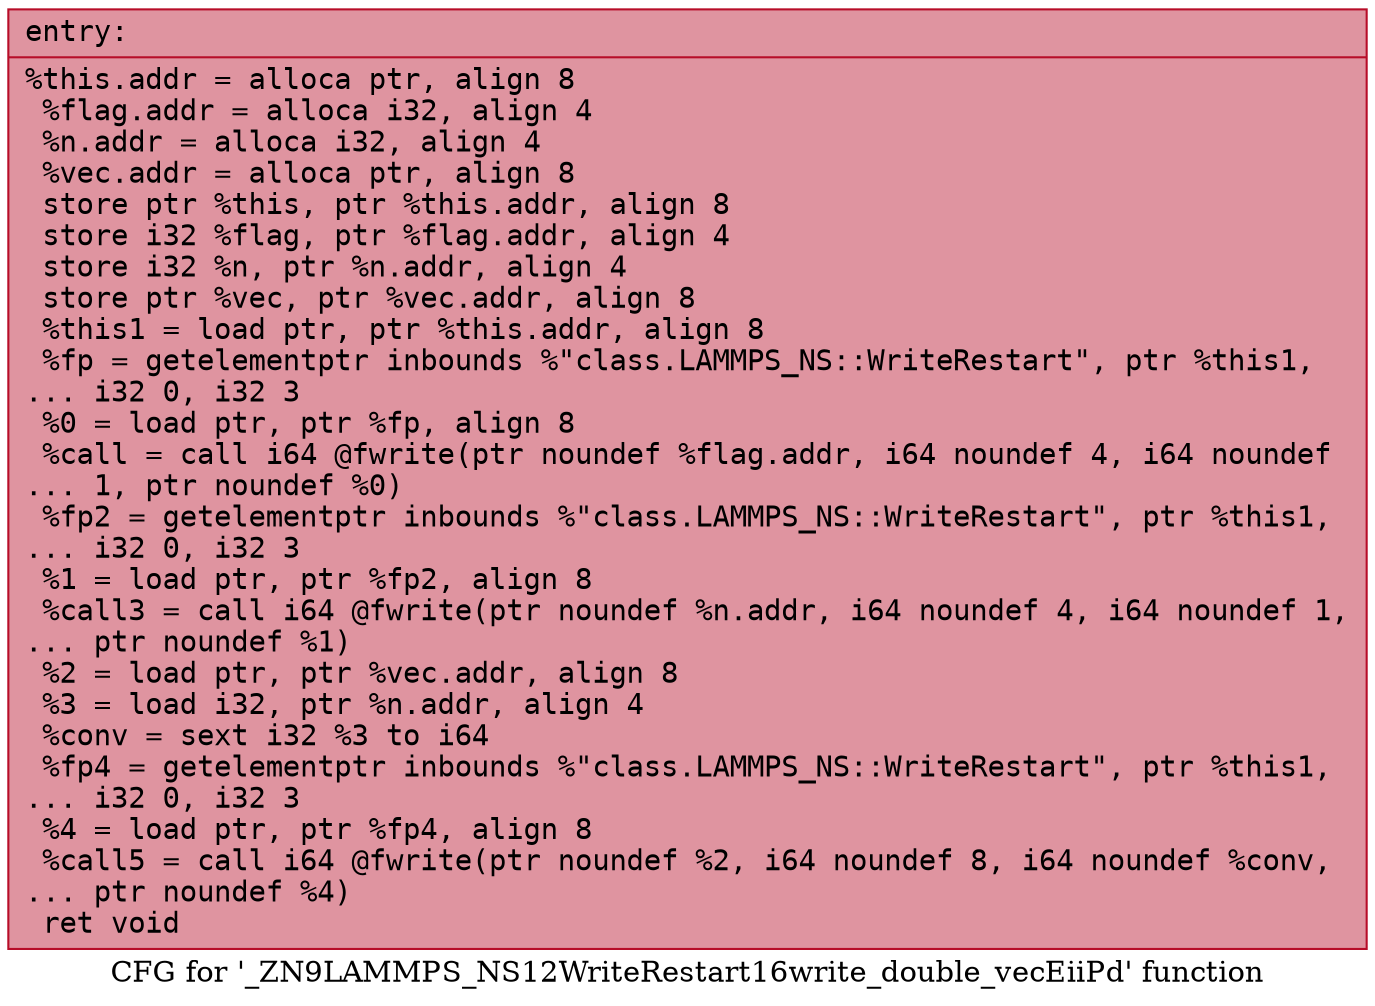 digraph "CFG for '_ZN9LAMMPS_NS12WriteRestart16write_double_vecEiiPd' function" {
	label="CFG for '_ZN9LAMMPS_NS12WriteRestart16write_double_vecEiiPd' function";

	Node0x557ad5cc7390 [shape=record,color="#b70d28ff", style=filled, fillcolor="#b70d2870" fontname="Courier",label="{entry:\l|  %this.addr = alloca ptr, align 8\l  %flag.addr = alloca i32, align 4\l  %n.addr = alloca i32, align 4\l  %vec.addr = alloca ptr, align 8\l  store ptr %this, ptr %this.addr, align 8\l  store i32 %flag, ptr %flag.addr, align 4\l  store i32 %n, ptr %n.addr, align 4\l  store ptr %vec, ptr %vec.addr, align 8\l  %this1 = load ptr, ptr %this.addr, align 8\l  %fp = getelementptr inbounds %\"class.LAMMPS_NS::WriteRestart\", ptr %this1,\l... i32 0, i32 3\l  %0 = load ptr, ptr %fp, align 8\l  %call = call i64 @fwrite(ptr noundef %flag.addr, i64 noundef 4, i64 noundef\l... 1, ptr noundef %0)\l  %fp2 = getelementptr inbounds %\"class.LAMMPS_NS::WriteRestart\", ptr %this1,\l... i32 0, i32 3\l  %1 = load ptr, ptr %fp2, align 8\l  %call3 = call i64 @fwrite(ptr noundef %n.addr, i64 noundef 4, i64 noundef 1,\l... ptr noundef %1)\l  %2 = load ptr, ptr %vec.addr, align 8\l  %3 = load i32, ptr %n.addr, align 4\l  %conv = sext i32 %3 to i64\l  %fp4 = getelementptr inbounds %\"class.LAMMPS_NS::WriteRestart\", ptr %this1,\l... i32 0, i32 3\l  %4 = load ptr, ptr %fp4, align 8\l  %call5 = call i64 @fwrite(ptr noundef %2, i64 noundef 8, i64 noundef %conv,\l... ptr noundef %4)\l  ret void\l}"];
}
